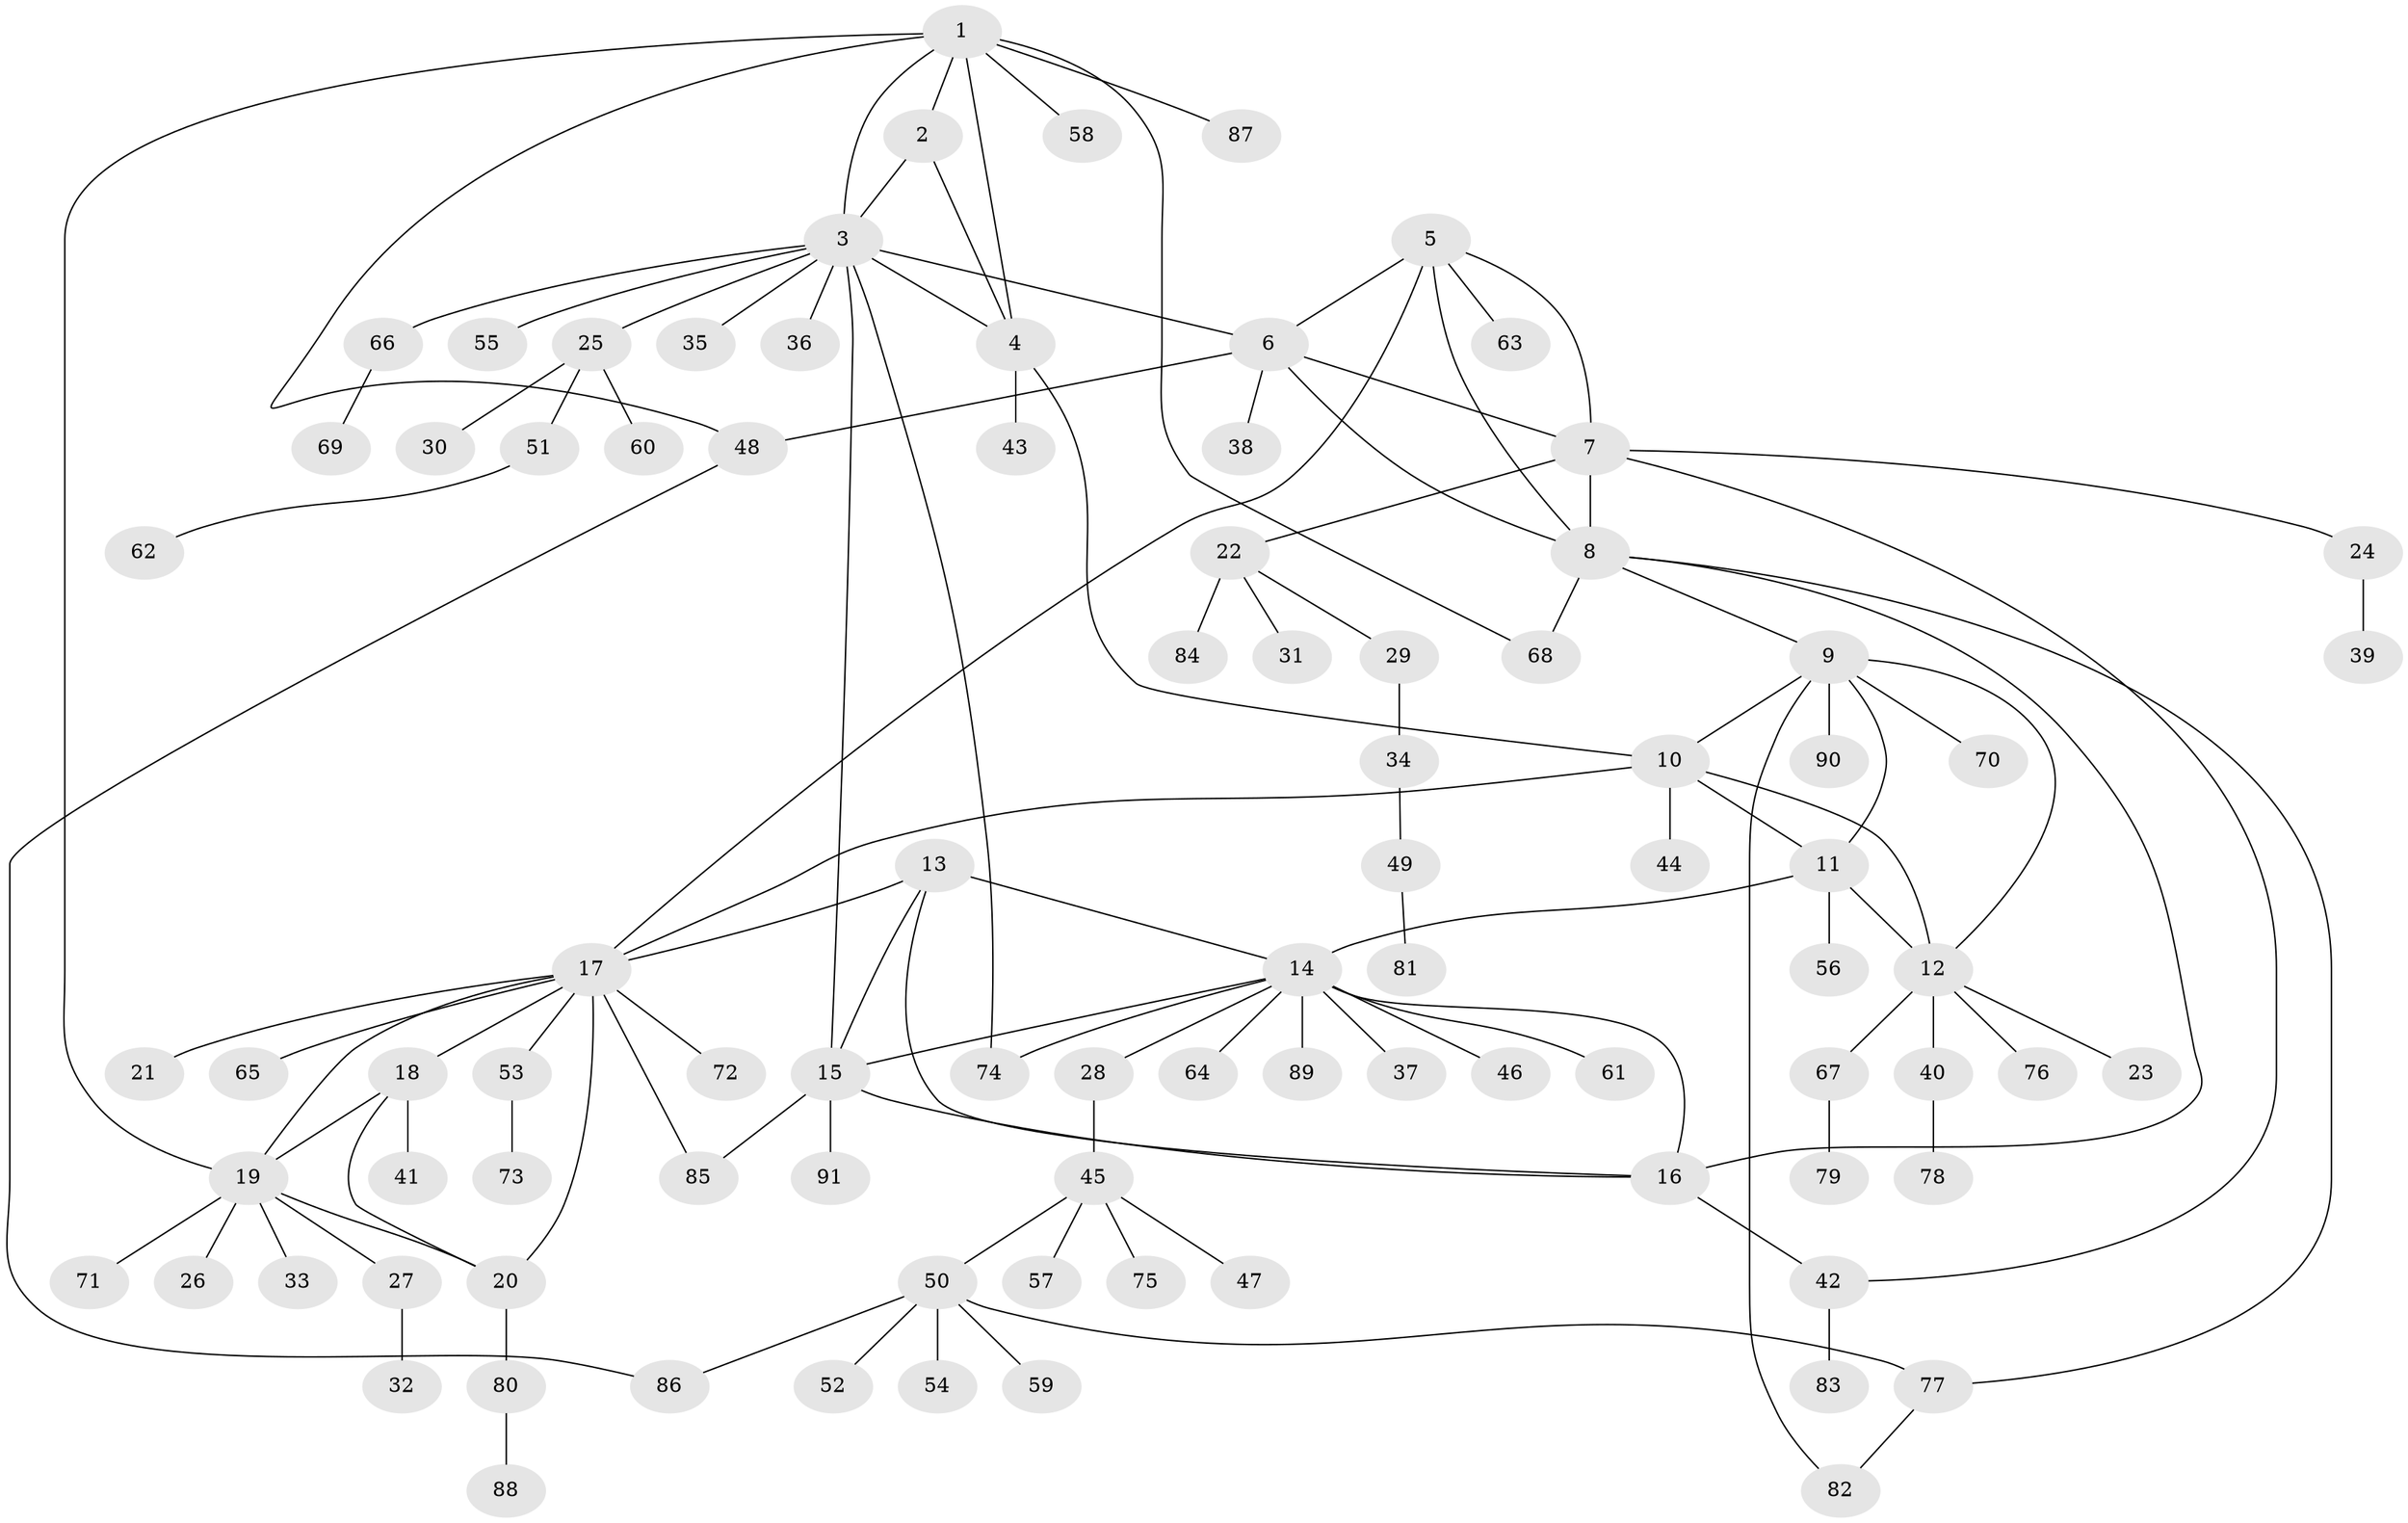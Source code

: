 // coarse degree distribution, {5: 0.037037037037037035, 7: 0.07407407407407407, 2: 0.07407407407407407, 9: 0.037037037037037035, 3: 0.1111111111111111, 8: 0.037037037037037035, 11: 0.037037037037037035, 1: 0.5925925925925926}
// Generated by graph-tools (version 1.1) at 2025/19/03/04/25 18:19:47]
// undirected, 91 vertices, 119 edges
graph export_dot {
graph [start="1"]
  node [color=gray90,style=filled];
  1;
  2;
  3;
  4;
  5;
  6;
  7;
  8;
  9;
  10;
  11;
  12;
  13;
  14;
  15;
  16;
  17;
  18;
  19;
  20;
  21;
  22;
  23;
  24;
  25;
  26;
  27;
  28;
  29;
  30;
  31;
  32;
  33;
  34;
  35;
  36;
  37;
  38;
  39;
  40;
  41;
  42;
  43;
  44;
  45;
  46;
  47;
  48;
  49;
  50;
  51;
  52;
  53;
  54;
  55;
  56;
  57;
  58;
  59;
  60;
  61;
  62;
  63;
  64;
  65;
  66;
  67;
  68;
  69;
  70;
  71;
  72;
  73;
  74;
  75;
  76;
  77;
  78;
  79;
  80;
  81;
  82;
  83;
  84;
  85;
  86;
  87;
  88;
  89;
  90;
  91;
  1 -- 2;
  1 -- 3;
  1 -- 4;
  1 -- 19;
  1 -- 48;
  1 -- 58;
  1 -- 68;
  1 -- 87;
  2 -- 3;
  2 -- 4;
  3 -- 4;
  3 -- 6;
  3 -- 15;
  3 -- 25;
  3 -- 35;
  3 -- 36;
  3 -- 55;
  3 -- 66;
  3 -- 74;
  4 -- 10;
  4 -- 43;
  5 -- 6;
  5 -- 7;
  5 -- 8;
  5 -- 17;
  5 -- 63;
  6 -- 7;
  6 -- 8;
  6 -- 38;
  6 -- 48;
  7 -- 8;
  7 -- 22;
  7 -- 24;
  7 -- 42;
  8 -- 9;
  8 -- 16;
  8 -- 68;
  8 -- 77;
  9 -- 10;
  9 -- 11;
  9 -- 12;
  9 -- 70;
  9 -- 82;
  9 -- 90;
  10 -- 11;
  10 -- 12;
  10 -- 17;
  10 -- 44;
  11 -- 12;
  11 -- 14;
  11 -- 56;
  12 -- 23;
  12 -- 40;
  12 -- 67;
  12 -- 76;
  13 -- 14;
  13 -- 15;
  13 -- 16;
  13 -- 17;
  14 -- 15;
  14 -- 16;
  14 -- 28;
  14 -- 37;
  14 -- 46;
  14 -- 61;
  14 -- 64;
  14 -- 74;
  14 -- 89;
  15 -- 16;
  15 -- 85;
  15 -- 91;
  16 -- 42;
  17 -- 18;
  17 -- 19;
  17 -- 20;
  17 -- 21;
  17 -- 53;
  17 -- 65;
  17 -- 72;
  17 -- 85;
  18 -- 19;
  18 -- 20;
  18 -- 41;
  19 -- 20;
  19 -- 26;
  19 -- 27;
  19 -- 33;
  19 -- 71;
  20 -- 80;
  22 -- 29;
  22 -- 31;
  22 -- 84;
  24 -- 39;
  25 -- 30;
  25 -- 51;
  25 -- 60;
  27 -- 32;
  28 -- 45;
  29 -- 34;
  34 -- 49;
  40 -- 78;
  42 -- 83;
  45 -- 47;
  45 -- 50;
  45 -- 57;
  45 -- 75;
  48 -- 86;
  49 -- 81;
  50 -- 52;
  50 -- 54;
  50 -- 59;
  50 -- 77;
  50 -- 86;
  51 -- 62;
  53 -- 73;
  66 -- 69;
  67 -- 79;
  77 -- 82;
  80 -- 88;
}
